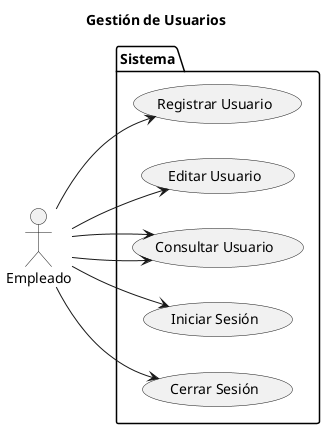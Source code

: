 @startuml CU_Usuario

left to right direction

title Gestión de Usuarios

actor Empleado as User

package Sistema {

    USECASE "Registrar Usuario" as UC_Registrar
    USECASE "Editar Usuario" as UC_Actualizar
    USECASE "Consultar Usuario" as UC_Consultar
    USECASE "Iniciar Sesión" as UC_IniciarSesion
    USECASE "Cerrar Sesión" as UC_CerrarSesion

}

User --> UC_Registrar
User --> UC_Actualizar
User --> UC_Consultar
User --> UC_IniciarSesion
User --> UC_CerrarSesion
User --> UC_Consultar

@enduml